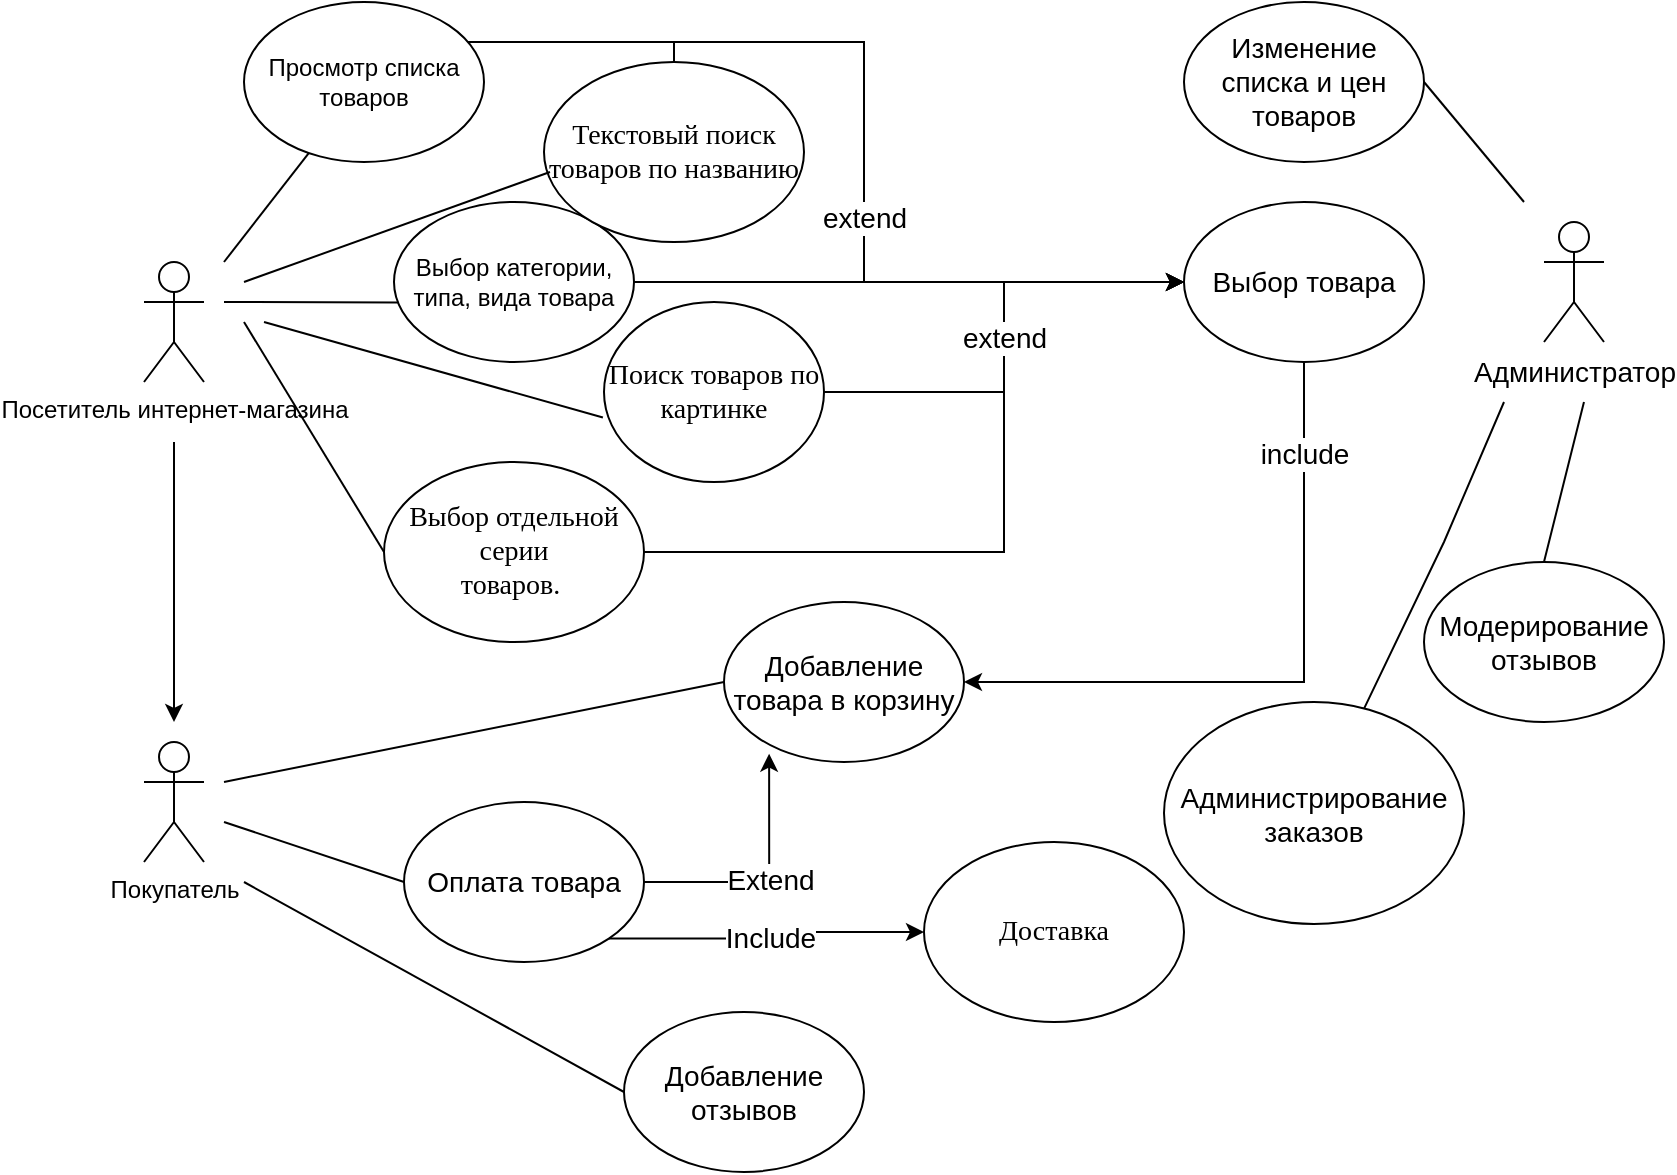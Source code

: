<mxfile version="20.5.3" type="device"><diagram id="jzh3XAfMkbjFr8LKx4w8" name="Страница 1"><mxGraphModel dx="2211" dy="761" grid="1" gridSize="10" guides="1" tooltips="1" connect="1" arrows="1" fold="1" page="1" pageScale="1" pageWidth="827" pageHeight="1169" math="0" shadow="0"><root><mxCell id="0"/><mxCell id="1" parent="0"/><mxCell id="O0teGVMppdueBvUFVN2r-1" value="Покупатель" style="shape=umlActor;verticalLabelPosition=bottom;verticalAlign=top;html=1;outlineConnect=0;fontStyle=0" parent="1" vertex="1"><mxGeometry x="30" y="410" width="30" height="60" as="geometry"/></mxCell><mxCell id="O0teGVMppdueBvUFVN2r-37" style="edgeStyle=orthogonalEdgeStyle;rounded=0;orthogonalLoop=1;jettySize=auto;html=1;fontSize=14;entryX=0.5;entryY=0;entryDx=0;entryDy=0;" parent="1" target="O0teGVMppdueBvUFVN2r-31" edge="1"><mxGeometry relative="1" as="geometry"><mxPoint x="190" y="60" as="sourcePoint"/><Array as="points"><mxPoint x="390" y="60"/><mxPoint x="390" y="180"/><mxPoint x="610" y="180"/></Array></mxGeometry></mxCell><mxCell id="O0teGVMppdueBvUFVN2r-2" value="Просмотр списка товаров" style="ellipse;whiteSpace=wrap;html=1;" parent="1" vertex="1"><mxGeometry x="80" y="40" width="120" height="80" as="geometry"/></mxCell><mxCell id="O0teGVMppdueBvUFVN2r-4" value="" style="endArrow=none;html=1;rounded=0;" parent="1" source="O0teGVMppdueBvUFVN2r-2" edge="1"><mxGeometry width="50" height="50" relative="1" as="geometry"><mxPoint x="390" y="320" as="sourcePoint"/><mxPoint x="70" y="170" as="targetPoint"/></mxGeometry></mxCell><mxCell id="O0teGVMppdueBvUFVN2r-22" style="edgeStyle=orthogonalEdgeStyle;rounded=0;orthogonalLoop=1;jettySize=auto;html=1;fontSize=14;" parent="1" edge="1"><mxGeometry relative="1" as="geometry"><mxPoint x="45" y="400" as="targetPoint"/><mxPoint x="45" y="260" as="sourcePoint"/></mxGeometry></mxCell><mxCell id="O0teGVMppdueBvUFVN2r-11" value="Посетитель интернет-магазина" style="shape=umlActor;verticalLabelPosition=bottom;verticalAlign=top;html=1;outlineConnect=0;" parent="1" vertex="1"><mxGeometry x="30" y="170" width="30" height="60" as="geometry"/></mxCell><mxCell id="O0teGVMppdueBvUFVN2r-42" style="edgeStyle=orthogonalEdgeStyle;rounded=0;orthogonalLoop=1;jettySize=auto;html=1;exitX=1;exitY=0.5;exitDx=0;exitDy=0;fontSize=14;" parent="1" source="O0teGVMppdueBvUFVN2r-13" target="O0teGVMppdueBvUFVN2r-31" edge="1"><mxGeometry relative="1" as="geometry"/></mxCell><mxCell id="O0teGVMppdueBvUFVN2r-13" value="Выбор категории, типа, вида товара" style="ellipse;whiteSpace=wrap;html=1;" parent="1" vertex="1"><mxGeometry x="155" y="140" width="120" height="80" as="geometry"/></mxCell><mxCell id="O0teGVMppdueBvUFVN2r-44" style="edgeStyle=orthogonalEdgeStyle;rounded=0;orthogonalLoop=1;jettySize=auto;html=1;exitX=1;exitY=0.5;exitDx=0;exitDy=0;fontSize=14;" parent="1" source="O0teGVMppdueBvUFVN2r-14" edge="1"><mxGeometry relative="1" as="geometry"><mxPoint x="550" y="180" as="targetPoint"/><Array as="points"><mxPoint x="460" y="315"/><mxPoint x="460" y="180"/></Array></mxGeometry></mxCell><mxCell id="O0teGVMppdueBvUFVN2r-14" value="&lt;span style=&quot;font-family: &amp;quot;Liberation Serif&amp;quot;, &amp;quot;serif&amp;quot;;&quot;&gt;&lt;font style=&quot;font-size: 14px;&quot;&gt;Выбор отдельной серии&lt;br/&gt;товаров.&amp;nbsp;&lt;/font&gt;&lt;/span&gt;" style="ellipse;whiteSpace=wrap;html=1;" parent="1" vertex="1"><mxGeometry x="150" y="270" width="130" height="90" as="geometry"/></mxCell><mxCell id="O0teGVMppdueBvUFVN2r-40" value="extend" style="edgeStyle=orthogonalEdgeStyle;rounded=0;orthogonalLoop=1;jettySize=auto;html=1;exitX=0.5;exitY=0;exitDx=0;exitDy=0;entryX=0;entryY=0.5;entryDx=0;entryDy=0;fontSize=14;" parent="1" source="O0teGVMppdueBvUFVN2r-15" target="O0teGVMppdueBvUFVN2r-31" edge="1"><mxGeometry relative="1" as="geometry"><Array as="points"><mxPoint x="295" y="60"/><mxPoint x="390" y="60"/><mxPoint x="390" y="180"/></Array></mxGeometry></mxCell><mxCell id="O0teGVMppdueBvUFVN2r-15" value="&lt;font face=&quot;Liberation Serif, serif&quot;&gt;&lt;span style=&quot;font-size: 14px;&quot;&gt;Текстовый поиск товаров по названию&lt;/span&gt;&lt;/font&gt;" style="ellipse;whiteSpace=wrap;html=1;" parent="1" vertex="1"><mxGeometry x="230" y="70" width="130" height="90" as="geometry"/></mxCell><mxCell id="O0teGVMppdueBvUFVN2r-43" value="extend" style="edgeStyle=orthogonalEdgeStyle;rounded=0;orthogonalLoop=1;jettySize=auto;html=1;exitX=1;exitY=0.5;exitDx=0;exitDy=0;entryX=0;entryY=0.5;entryDx=0;entryDy=0;fontSize=14;" parent="1" source="O0teGVMppdueBvUFVN2r-16" target="O0teGVMppdueBvUFVN2r-31" edge="1"><mxGeometry relative="1" as="geometry"/></mxCell><mxCell id="O0teGVMppdueBvUFVN2r-16" value="&lt;font face=&quot;Liberation Serif, serif&quot;&gt;&lt;span style=&quot;font-size: 14px;&quot;&gt;Поиск товаров по картинке&lt;/span&gt;&lt;/font&gt;" style="ellipse;whiteSpace=wrap;html=1;" parent="1" vertex="1"><mxGeometry x="260" y="190" width="110" height="90" as="geometry"/></mxCell><mxCell id="O0teGVMppdueBvUFVN2r-45" value="Extend" style="edgeStyle=orthogonalEdgeStyle;rounded=0;orthogonalLoop=1;jettySize=auto;html=1;exitX=1;exitY=0.5;exitDx=0;exitDy=0;entryX=0.188;entryY=0.948;entryDx=0;entryDy=0;entryPerimeter=0;fontSize=14;" parent="1" source="O0teGVMppdueBvUFVN2r-17" target="O0teGVMppdueBvUFVN2r-30" edge="1"><mxGeometry relative="1" as="geometry"/></mxCell><mxCell id="O0teGVMppdueBvUFVN2r-46" value="Include" style="edgeStyle=orthogonalEdgeStyle;rounded=0;orthogonalLoop=1;jettySize=auto;html=1;exitX=1;exitY=1;exitDx=0;exitDy=0;fontSize=14;" parent="1" source="O0teGVMppdueBvUFVN2r-17" target="O0teGVMppdueBvUFVN2r-19" edge="1"><mxGeometry relative="1" as="geometry"/></mxCell><mxCell id="O0teGVMppdueBvUFVN2r-17" value="Оплата товара" style="ellipse;whiteSpace=wrap;html=1;fontSize=14;" parent="1" vertex="1"><mxGeometry x="160" y="440" width="120" height="80" as="geometry"/></mxCell><mxCell id="O0teGVMppdueBvUFVN2r-18" value="Добавление отзывов" style="ellipse;whiteSpace=wrap;html=1;fontSize=14;" parent="1" vertex="1"><mxGeometry x="270" y="545" width="120" height="80" as="geometry"/></mxCell><mxCell id="O0teGVMppdueBvUFVN2r-19" value="&lt;font face=&quot;Liberation Serif, serif&quot;&gt;&lt;span style=&quot;font-size: 14px;&quot;&gt;Доставка&lt;/span&gt;&lt;/font&gt;" style="ellipse;whiteSpace=wrap;html=1;" parent="1" vertex="1"><mxGeometry x="420" y="460" width="130" height="90" as="geometry"/></mxCell><mxCell id="O0teGVMppdueBvUFVN2r-20" value="Администратор" style="shape=umlActor;verticalLabelPosition=bottom;verticalAlign=top;html=1;outlineConnect=0;fontSize=14;" parent="1" vertex="1"><mxGeometry x="730" y="150" width="30" height="60" as="geometry"/></mxCell><mxCell id="O0teGVMppdueBvUFVN2r-25" value="" style="endArrow=none;html=1;rounded=0;fontSize=14;entryX=0.018;entryY=0.628;entryDx=0;entryDy=0;entryPerimeter=0;" parent="1" target="O0teGVMppdueBvUFVN2r-13" edge="1"><mxGeometry width="50" height="50" relative="1" as="geometry"><mxPoint x="70" y="190" as="sourcePoint"/><mxPoint x="440" y="310" as="targetPoint"/></mxGeometry></mxCell><mxCell id="O0teGVMppdueBvUFVN2r-26" value="" style="endArrow=none;html=1;rounded=0;fontSize=14;exitX=0;exitY=0.5;exitDx=0;exitDy=0;" parent="1" source="O0teGVMppdueBvUFVN2r-14" edge="1"><mxGeometry width="50" height="50" relative="1" as="geometry"><mxPoint x="390" y="360" as="sourcePoint"/><mxPoint x="80" y="200" as="targetPoint"/></mxGeometry></mxCell><mxCell id="O0teGVMppdueBvUFVN2r-28" value="" style="endArrow=none;html=1;rounded=0;fontSize=14;entryX=0.023;entryY=0.611;entryDx=0;entryDy=0;entryPerimeter=0;" parent="1" target="O0teGVMppdueBvUFVN2r-15" edge="1"><mxGeometry width="50" height="50" relative="1" as="geometry"><mxPoint x="80" y="180" as="sourcePoint"/><mxPoint x="440" y="310" as="targetPoint"/></mxGeometry></mxCell><mxCell id="O0teGVMppdueBvUFVN2r-29" value="" style="endArrow=none;html=1;rounded=0;fontSize=14;exitX=-0.005;exitY=0.642;exitDx=0;exitDy=0;exitPerimeter=0;" parent="1" source="O0teGVMppdueBvUFVN2r-16" edge="1"><mxGeometry width="50" height="50" relative="1" as="geometry"><mxPoint x="390" y="360" as="sourcePoint"/><mxPoint x="90" y="200" as="targetPoint"/></mxGeometry></mxCell><mxCell id="O0teGVMppdueBvUFVN2r-30" value="Добавление товара в корзину" style="ellipse;whiteSpace=wrap;html=1;fontSize=14;" parent="1" vertex="1"><mxGeometry x="320" y="340" width="120" height="80" as="geometry"/></mxCell><mxCell id="O0teGVMppdueBvUFVN2r-32" value="include" style="edgeStyle=orthogonalEdgeStyle;rounded=0;orthogonalLoop=1;jettySize=auto;html=1;exitX=0.5;exitY=1;exitDx=0;exitDy=0;fontSize=14;" parent="1" source="O0teGVMppdueBvUFVN2r-31" target="O0teGVMppdueBvUFVN2r-30" edge="1"><mxGeometry x="-0.725" relative="1" as="geometry"><Array as="points"><mxPoint x="610" y="380"/></Array><mxPoint as="offset"/></mxGeometry></mxCell><mxCell id="O0teGVMppdueBvUFVN2r-31" value="Выбор товара" style="ellipse;whiteSpace=wrap;html=1;fontSize=14;" parent="1" vertex="1"><mxGeometry x="550" y="140" width="120" height="80" as="geometry"/></mxCell><mxCell id="O0teGVMppdueBvUFVN2r-48" value="" style="endArrow=none;html=1;rounded=0;fontSize=14;entryX=0;entryY=0.5;entryDx=0;entryDy=0;" parent="1" target="O0teGVMppdueBvUFVN2r-30" edge="1"><mxGeometry width="50" height="50" relative="1" as="geometry"><mxPoint x="70" y="430" as="sourcePoint"/><mxPoint x="440" y="310" as="targetPoint"/></mxGeometry></mxCell><mxCell id="O0teGVMppdueBvUFVN2r-49" value="" style="endArrow=none;html=1;rounded=0;fontSize=14;entryX=0;entryY=0.5;entryDx=0;entryDy=0;" parent="1" target="O0teGVMppdueBvUFVN2r-17" edge="1"><mxGeometry width="50" height="50" relative="1" as="geometry"><mxPoint x="70" y="450" as="sourcePoint"/><mxPoint x="440" y="310" as="targetPoint"/></mxGeometry></mxCell><mxCell id="O0teGVMppdueBvUFVN2r-50" value="" style="endArrow=none;html=1;rounded=0;fontSize=14;entryX=0;entryY=0.5;entryDx=0;entryDy=0;" parent="1" target="O0teGVMppdueBvUFVN2r-18" edge="1"><mxGeometry width="50" height="50" relative="1" as="geometry"><mxPoint x="80" y="480" as="sourcePoint"/><mxPoint x="440" y="310" as="targetPoint"/></mxGeometry></mxCell><mxCell id="O0teGVMppdueBvUFVN2r-51" value="Изменение списка и цен товаров" style="ellipse;whiteSpace=wrap;html=1;fontSize=14;" parent="1" vertex="1"><mxGeometry x="550" y="40" width="120" height="80" as="geometry"/></mxCell><mxCell id="O0teGVMppdueBvUFVN2r-52" value="" style="endArrow=none;html=1;rounded=0;fontSize=14;entryX=1;entryY=0.5;entryDx=0;entryDy=0;" parent="1" target="O0teGVMppdueBvUFVN2r-51" edge="1"><mxGeometry width="50" height="50" relative="1" as="geometry"><mxPoint x="720" y="140" as="sourcePoint"/><mxPoint x="440" y="300" as="targetPoint"/></mxGeometry></mxCell><mxCell id="O0teGVMppdueBvUFVN2r-53" value="Модерирование отзывов" style="ellipse;whiteSpace=wrap;html=1;fontSize=14;" parent="1" vertex="1"><mxGeometry x="670" y="320" width="120" height="80" as="geometry"/></mxCell><mxCell id="O0teGVMppdueBvUFVN2r-54" value="" style="endArrow=none;html=1;rounded=0;fontSize=14;exitX=0.5;exitY=0;exitDx=0;exitDy=0;" parent="1" source="O0teGVMppdueBvUFVN2r-53" edge="1"><mxGeometry width="50" height="50" relative="1" as="geometry"><mxPoint x="390" y="340" as="sourcePoint"/><mxPoint x="750" y="240" as="targetPoint"/></mxGeometry></mxCell><mxCell id="O0teGVMppdueBvUFVN2r-58" value="Администрирование заказов" style="ellipse;whiteSpace=wrap;html=1;fontSize=14;" parent="1" vertex="1"><mxGeometry x="540" y="390" width="150" height="111" as="geometry"/></mxCell><mxCell id="O0teGVMppdueBvUFVN2r-59" value="" style="endArrow=none;html=1;rounded=0;fontSize=14;" parent="1" source="O0teGVMppdueBvUFVN2r-58" edge="1"><mxGeometry width="50" height="50" relative="1" as="geometry"><mxPoint x="390" y="320" as="sourcePoint"/><mxPoint x="710" y="240" as="targetPoint"/><Array as="points"><mxPoint x="680" y="310"/></Array></mxGeometry></mxCell></root></mxGraphModel></diagram></mxfile>